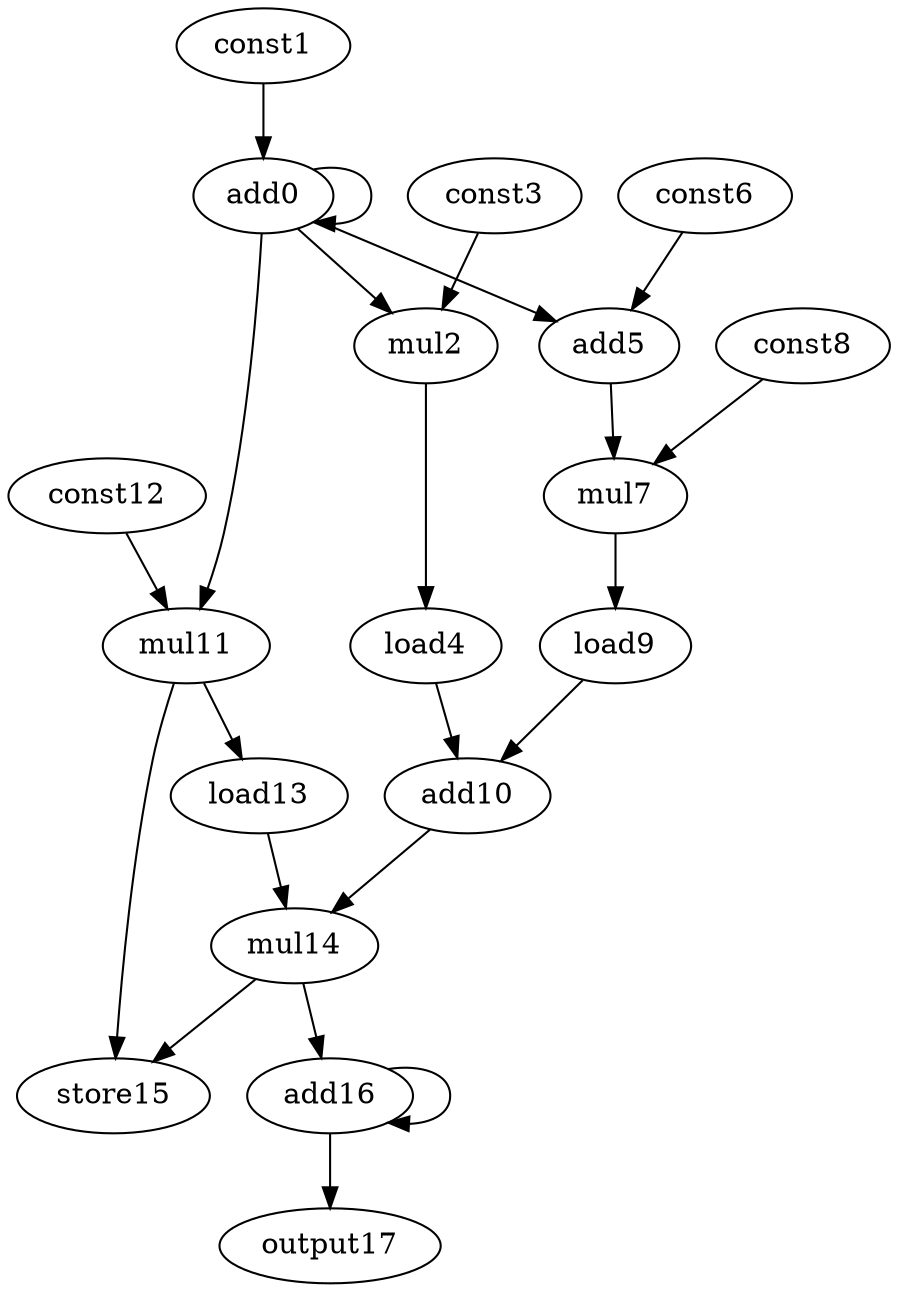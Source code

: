 digraph G {
add0[opcode=add];
const1[opcode=const];
mul2[opcode=mul];
const3[opcode=const];
load4[opcode=load];
add5[opcode=add];
const6[opcode=const];
mul7[opcode=mul];
const8[opcode=const];
load9[opcode=load];
add10[opcode=add];
mul11[opcode=mul];
const12[opcode=const];
load13[opcode=load];
mul14[opcode=mul];
store15[opcode=store];
add16[opcode=add];
output17[opcode=output];
add0->mul2[operand=1]; //add->gep_mul
add0->add0[operand=0]; //add->add
add0->add5[operand=0]; //add->add
add0->mul11[operand=1]; //add->gep_mul
load4->add10[operand=1]; //load->add
add5->mul7[operand=1]; //add->gep_mul
load9->add10[operand=0]; //load->add
add10->mul14[operand=1]; //add->mul
load13->mul14[operand=0]; //load->mul
mul14->store15[operand=0]; //mul->store
mul14->add16[operand=0]; //mul->add
add16->output17[operand=0]; //add->output
add16->add16[operand=1]; //add->add
const1->add0[operand=1]; //const->add
const3->mul2[operand=0]; //gep_const->gep_mul
mul2->load4[operand=0]; //gep_mul->load
const6->add5[operand=1]; //const->add
const8->mul7[operand=0]; //gep_const->gep_mul
mul7->load9[operand=0]; //gep_mul->load
const12->mul11[operand=0]; //gep_const->gep_mul
mul11->load13[operand=0]; //gep_mul->load
mul11->store15[operand=1]; //gep_mul->store
}
